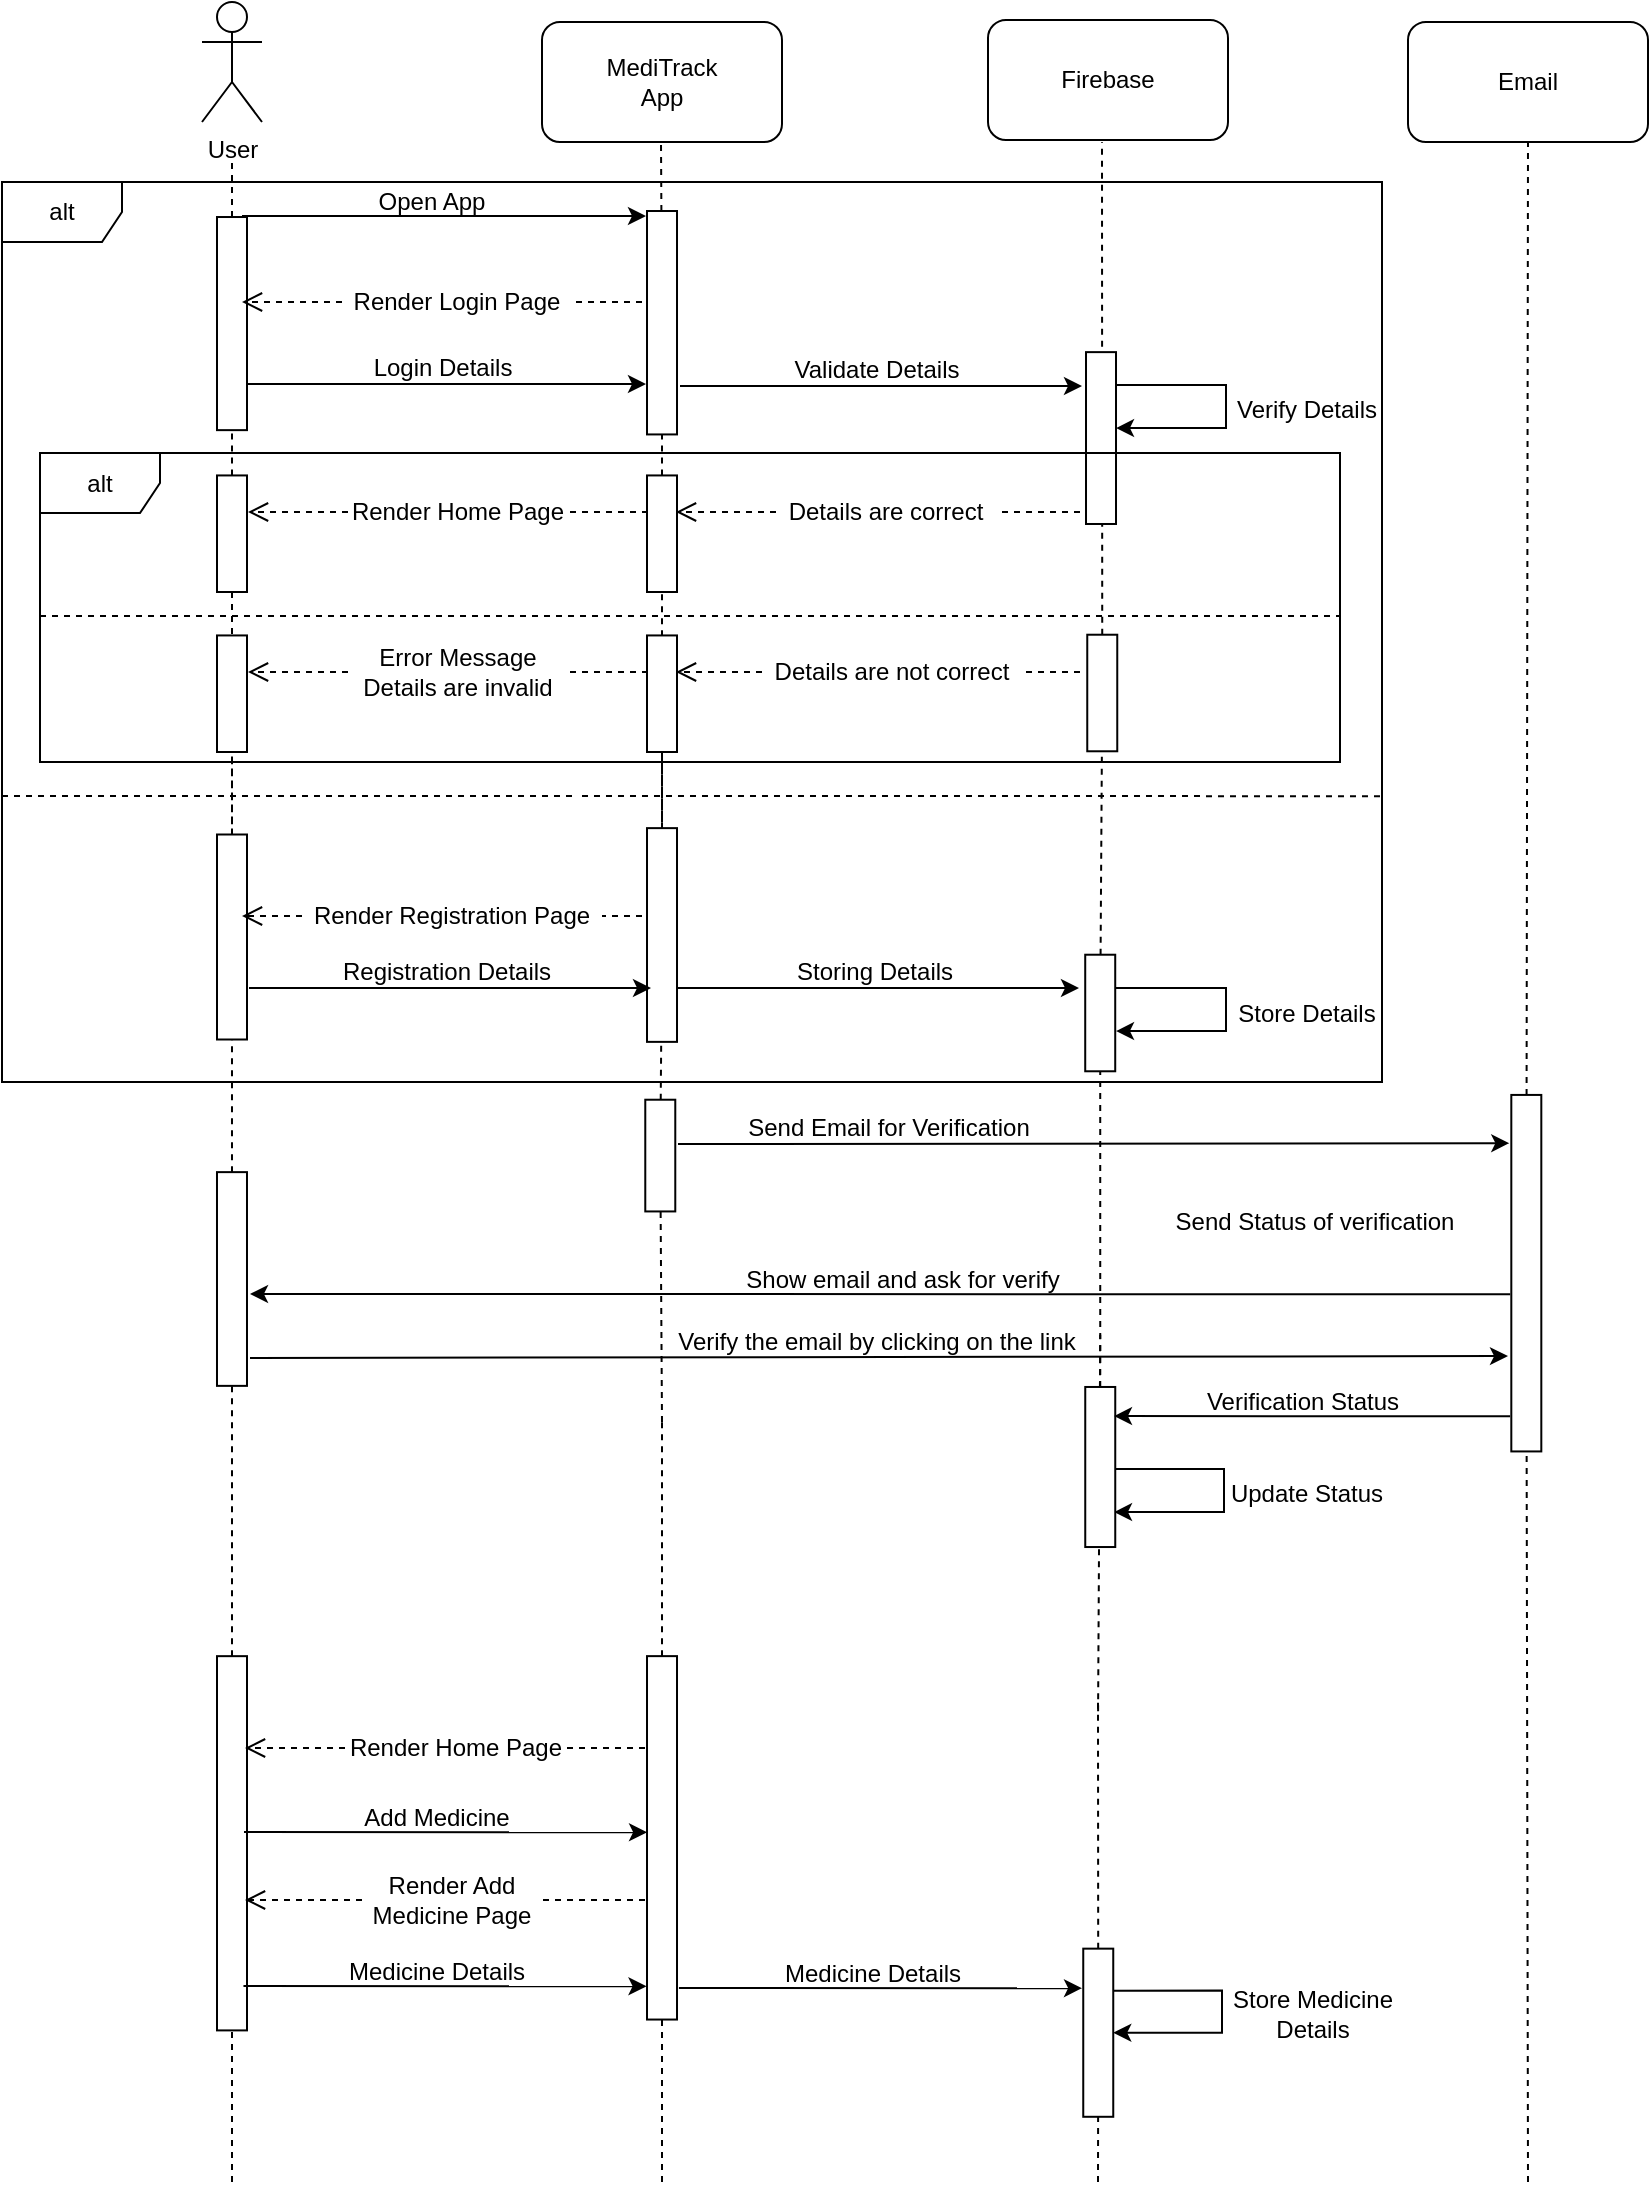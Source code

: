 <mxfile version="22.0.6" type="github">
  <diagram name="Page-1" id="OYkDFaIK2MURlEOpUX2V">
    <mxGraphModel dx="1730" dy="446" grid="1" gridSize="10" guides="1" tooltips="1" connect="1" arrows="1" fold="1" page="1" pageScale="1" pageWidth="850" pageHeight="1100" math="0" shadow="0">
      <root>
        <mxCell id="0" />
        <mxCell id="1" parent="0" />
        <mxCell id="mmEia4qdqGNQ3zO4Y7I0-3" value="User" style="shape=umlActor;verticalLabelPosition=bottom;verticalAlign=top;html=1;outlineConnect=0;" parent="1" vertex="1">
          <mxGeometry x="90" y="10" width="30" height="60" as="geometry" />
        </mxCell>
        <mxCell id="mmEia4qdqGNQ3zO4Y7I0-11" value="" style="endArrow=none;dashed=1;html=1;rounded=0;startArrow=none;" parent="1" source="mmEia4qdqGNQ3zO4Y7I0-15" edge="1">
          <mxGeometry width="50" height="50" relative="1" as="geometry">
            <mxPoint x="105" y="602" as="sourcePoint" />
            <mxPoint x="105" y="90" as="targetPoint" />
          </mxGeometry>
        </mxCell>
        <mxCell id="mmEia4qdqGNQ3zO4Y7I0-16" value="" style="endArrow=none;dashed=1;html=1;rounded=0;startArrow=none;" parent="1" source="0Yaqg59yCP8CiuaYKTtR-36" target="mmEia4qdqGNQ3zO4Y7I0-15" edge="1">
          <mxGeometry width="50" height="50" relative="1" as="geometry">
            <mxPoint x="105" y="380" as="sourcePoint" />
            <mxPoint x="105" y="90" as="targetPoint" />
          </mxGeometry>
        </mxCell>
        <mxCell id="mmEia4qdqGNQ3zO4Y7I0-15" value="" style="rounded=0;whiteSpace=wrap;html=1;rotation=90;" parent="1" vertex="1">
          <mxGeometry x="51.72" y="163.29" width="106.56" height="15" as="geometry" />
        </mxCell>
        <mxCell id="mmEia4qdqGNQ3zO4Y7I0-17" value="" style="endArrow=classic;html=1;rounded=0;" parent="1" edge="1">
          <mxGeometry width="50" height="50" relative="1" as="geometry">
            <mxPoint x="110" y="117" as="sourcePoint" />
            <mxPoint x="312" y="117" as="targetPoint" />
          </mxGeometry>
        </mxCell>
        <mxCell id="mmEia4qdqGNQ3zO4Y7I0-18" value="Open App" style="text;html=1;strokeColor=none;fillColor=none;align=center;verticalAlign=middle;whiteSpace=wrap;rounded=0;" parent="1" vertex="1">
          <mxGeometry x="160" y="95" width="90" height="30" as="geometry" />
        </mxCell>
        <mxCell id="mmEia4qdqGNQ3zO4Y7I0-19" value="" style="rounded=1;whiteSpace=wrap;html=1;" parent="1" vertex="1">
          <mxGeometry x="260" y="20" width="120" height="60" as="geometry" />
        </mxCell>
        <mxCell id="mmEia4qdqGNQ3zO4Y7I0-20" value="MediTrack App" style="text;html=1;strokeColor=none;fillColor=none;align=center;verticalAlign=middle;whiteSpace=wrap;rounded=0;" parent="1" vertex="1">
          <mxGeometry x="290" y="35" width="60" height="30" as="geometry" />
        </mxCell>
        <mxCell id="mmEia4qdqGNQ3zO4Y7I0-21" value="" style="endArrow=none;dashed=1;html=1;rounded=0;startArrow=none;" parent="1" source="mmEia4qdqGNQ3zO4Y7I0-22" edge="1">
          <mxGeometry width="50" height="50" relative="1" as="geometry">
            <mxPoint x="319.5" y="469" as="sourcePoint" />
            <mxPoint x="319.5" y="80" as="targetPoint" />
          </mxGeometry>
        </mxCell>
        <mxCell id="mmEia4qdqGNQ3zO4Y7I0-23" value="" style="endArrow=none;dashed=1;html=1;rounded=0;startArrow=none;" parent="1" source="0Yaqg59yCP8CiuaYKTtR-41" target="mmEia4qdqGNQ3zO4Y7I0-22" edge="1">
          <mxGeometry width="50" height="50" relative="1" as="geometry">
            <mxPoint x="320" y="380" as="sourcePoint" />
            <mxPoint x="319.5" y="80" as="targetPoint" />
          </mxGeometry>
        </mxCell>
        <mxCell id="mmEia4qdqGNQ3zO4Y7I0-22" value="" style="rounded=0;whiteSpace=wrap;html=1;rotation=90;" parent="1" vertex="1">
          <mxGeometry x="264.15" y="162.86" width="111.71" height="15" as="geometry" />
        </mxCell>
        <mxCell id="mmEia4qdqGNQ3zO4Y7I0-25" value="" style="html=1;verticalAlign=bottom;endArrow=open;dashed=1;endSize=8;edgeStyle=elbowEdgeStyle;elbow=vertical;curved=0;rounded=0;startArrow=none;" parent="1" source="mmEia4qdqGNQ3zO4Y7I0-27" edge="1">
          <mxGeometry x="-1" y="-355" relative="1" as="geometry">
            <mxPoint x="310" y="160" as="sourcePoint" />
            <mxPoint x="110" y="160" as="targetPoint" />
            <mxPoint x="350" y="295" as="offset" />
          </mxGeometry>
        </mxCell>
        <mxCell id="mmEia4qdqGNQ3zO4Y7I0-28" value="" style="html=1;verticalAlign=bottom;endArrow=none;dashed=1;endSize=8;edgeStyle=elbowEdgeStyle;elbow=vertical;curved=0;rounded=0;" parent="1" target="mmEia4qdqGNQ3zO4Y7I0-27" edge="1">
          <mxGeometry x="-1" y="-355" relative="1" as="geometry">
            <mxPoint x="310" y="160" as="sourcePoint" />
            <mxPoint x="110" y="160" as="targetPoint" />
            <mxPoint x="350" y="295" as="offset" />
          </mxGeometry>
        </mxCell>
        <mxCell id="mmEia4qdqGNQ3zO4Y7I0-27" value="Render Login Page" style="text;html=1;strokeColor=none;fillColor=none;align=center;verticalAlign=middle;whiteSpace=wrap;rounded=0;" parent="1" vertex="1">
          <mxGeometry x="160" y="145" width="115" height="30" as="geometry" />
        </mxCell>
        <mxCell id="mmEia4qdqGNQ3zO4Y7I0-31" value="" style="rounded=1;whiteSpace=wrap;html=1;" parent="1" vertex="1">
          <mxGeometry x="483" y="19" width="120" height="60" as="geometry" />
        </mxCell>
        <mxCell id="mmEia4qdqGNQ3zO4Y7I0-32" value="Firebase" style="text;html=1;strokeColor=none;fillColor=none;align=center;verticalAlign=middle;whiteSpace=wrap;rounded=0;" parent="1" vertex="1">
          <mxGeometry x="513" y="34" width="60" height="30" as="geometry" />
        </mxCell>
        <mxCell id="mmEia4qdqGNQ3zO4Y7I0-33" value="" style="endArrow=none;dashed=1;html=1;rounded=0;startArrow=none;" parent="1" source="0Yaqg59yCP8CiuaYKTtR-69" edge="1">
          <mxGeometry width="50" height="50" relative="1" as="geometry">
            <mxPoint x="540" y="380" as="sourcePoint" />
            <mxPoint x="540" y="80" as="targetPoint" />
          </mxGeometry>
        </mxCell>
        <mxCell id="mmEia4qdqGNQ3zO4Y7I0-35" value="" style="endArrow=none;dashed=1;html=1;rounded=0;" parent="1" source="0Yaqg59yCP8CiuaYKTtR-71" edge="1">
          <mxGeometry width="50" height="50" relative="1" as="geometry">
            <mxPoint x="540" y="736" as="sourcePoint" />
            <mxPoint x="540" y="376" as="targetPoint" />
          </mxGeometry>
        </mxCell>
        <mxCell id="mmEia4qdqGNQ3zO4Y7I0-46" value="alt" style="shape=umlFrame;whiteSpace=wrap;html=1;pointerEvents=0;" parent="1" vertex="1">
          <mxGeometry x="-10" y="100" width="690" height="450" as="geometry" />
        </mxCell>
        <mxCell id="mmEia4qdqGNQ3zO4Y7I0-52" value="" style="endArrow=none;dashed=1;html=1;rounded=0;startArrow=none;" parent="1" edge="1">
          <mxGeometry width="50" height="50" relative="1" as="geometry">
            <mxPoint x="320" y="480" as="sourcePoint" />
            <mxPoint x="320.005" y="373.505" as="targetPoint" />
          </mxGeometry>
        </mxCell>
        <mxCell id="mmEia4qdqGNQ3zO4Y7I0-59" value="" style="endArrow=none;dashed=1;html=1;rounded=0;startArrow=none;" parent="1" source="0Yaqg59yCP8CiuaYKTtR-81" edge="1">
          <mxGeometry width="50" height="50" relative="1" as="geometry">
            <mxPoint x="105" y="700" as="sourcePoint" />
            <mxPoint x="105" y="378.5" as="targetPoint" />
          </mxGeometry>
        </mxCell>
        <mxCell id="mmEia4qdqGNQ3zO4Y7I0-62" value="" style="endArrow=none;dashed=1;html=1;rounded=0;startArrow=none;" parent="1" source="0Yaqg59yCP8CiuaYKTtR-95" edge="1">
          <mxGeometry width="50" height="50" relative="1" as="geometry">
            <mxPoint x="320" y="720" as="sourcePoint" />
            <mxPoint x="320.004" y="480.375" as="targetPoint" />
          </mxGeometry>
        </mxCell>
        <mxCell id="mmEia4qdqGNQ3zO4Y7I0-69" value="" style="endArrow=none;dashed=1;html=1;rounded=0;startArrow=none;" parent="1" source="hC-5yDcVV3wV5Di_Mccm-1" edge="1">
          <mxGeometry width="50" height="50" relative="1" as="geometry">
            <mxPoint x="104.996" y="1030.785" as="sourcePoint" />
            <mxPoint x="104.999" y="695" as="targetPoint" />
          </mxGeometry>
        </mxCell>
        <mxCell id="mmEia4qdqGNQ3zO4Y7I0-71" value="" style="endArrow=none;dashed=1;html=1;rounded=0;startArrow=none;" parent="1" source="hC-5yDcVV3wV5Di_Mccm-3" edge="1">
          <mxGeometry width="50" height="50" relative="1" as="geometry">
            <mxPoint x="320" y="970" as="sourcePoint" />
            <mxPoint x="320.002" y="717.5" as="targetPoint" />
          </mxGeometry>
        </mxCell>
        <mxCell id="mmEia4qdqGNQ3zO4Y7I0-100" value="" style="endArrow=none;dashed=1;html=1;rounded=0;startArrow=none;entryX=1;entryY=0.5;entryDx=0;entryDy=0;" parent="1" source="0Yaqg59yCP8CiuaYKTtR-97" target="0Yaqg59yCP8CiuaYKTtR-71" edge="1">
          <mxGeometry width="50" height="50" relative="1" as="geometry">
            <mxPoint x="539" y="680" as="sourcePoint" />
            <mxPoint x="539.5" y="806" as="targetPoint" />
          </mxGeometry>
        </mxCell>
        <mxCell id="mmEia4qdqGNQ3zO4Y7I0-119" value="" style="endArrow=none;dashed=1;html=1;rounded=0;startArrow=none;" parent="1" edge="1">
          <mxGeometry width="50" height="50" relative="1" as="geometry">
            <mxPoint x="320" y="1100" as="sourcePoint" />
            <mxPoint x="320.005" y="972.055" as="targetPoint" />
          </mxGeometry>
        </mxCell>
        <mxCell id="mmEia4qdqGNQ3zO4Y7I0-121" value="" style="endArrow=none;dashed=1;html=1;rounded=0;startArrow=none;" parent="1" source="hC-5yDcVV3wV5Di_Mccm-16" edge="1">
          <mxGeometry width="50" height="50" relative="1" as="geometry">
            <mxPoint x="538" y="1100" as="sourcePoint" />
            <mxPoint x="538" y="860" as="targetPoint" />
          </mxGeometry>
        </mxCell>
        <mxCell id="0Yaqg59yCP8CiuaYKTtR-4" value="" style="endArrow=none;dashed=1;html=1;rounded=0;startArrow=none;" parent="1" target="0Yaqg59yCP8CiuaYKTtR-3" edge="1">
          <mxGeometry width="50" height="50" relative="1" as="geometry">
            <mxPoint x="105" y="524" as="sourcePoint" />
            <mxPoint x="105" y="369" as="targetPoint" />
          </mxGeometry>
        </mxCell>
        <mxCell id="0Yaqg59yCP8CiuaYKTtR-3" value="" style="rounded=0;whiteSpace=wrap;html=1;rotation=90;" parent="1" vertex="1">
          <mxGeometry x="53.75" y="470" width="102.5" height="15" as="geometry" />
        </mxCell>
        <mxCell id="0Yaqg59yCP8CiuaYKTtR-8" value="" style="endArrow=none;dashed=1;html=1;rounded=0;startArrow=none;" parent="1" target="0Yaqg59yCP8CiuaYKTtR-6" edge="1">
          <mxGeometry width="50" height="50" relative="1" as="geometry">
            <mxPoint x="320" y="524" as="sourcePoint" />
            <mxPoint x="320" y="370" as="targetPoint" />
          </mxGeometry>
        </mxCell>
        <mxCell id="0Yaqg59yCP8CiuaYKTtR-6" value="" style="rounded=0;whiteSpace=wrap;html=1;rotation=90;" parent="1" vertex="1">
          <mxGeometry x="266.57" y="469" width="106.87" height="15" as="geometry" />
        </mxCell>
        <mxCell id="0Yaqg59yCP8CiuaYKTtR-9" value="" style="html=1;verticalAlign=bottom;endArrow=open;dashed=1;endSize=8;edgeStyle=elbowEdgeStyle;elbow=vertical;curved=0;rounded=0;startArrow=none;" parent="1" source="0Yaqg59yCP8CiuaYKTtR-11" edge="1">
          <mxGeometry x="-1" y="-355" relative="1" as="geometry">
            <mxPoint x="310" y="467" as="sourcePoint" />
            <mxPoint x="110" y="467" as="targetPoint" />
            <mxPoint x="350" y="295" as="offset" />
          </mxGeometry>
        </mxCell>
        <mxCell id="0Yaqg59yCP8CiuaYKTtR-10" value="" style="html=1;verticalAlign=bottom;endArrow=none;dashed=1;endSize=8;edgeStyle=elbowEdgeStyle;elbow=vertical;curved=0;rounded=0;" parent="1" target="0Yaqg59yCP8CiuaYKTtR-11" edge="1">
          <mxGeometry x="-1" y="-355" relative="1" as="geometry">
            <mxPoint x="310" y="467" as="sourcePoint" />
            <mxPoint x="110" y="467" as="targetPoint" />
            <mxPoint x="350" y="295" as="offset" />
          </mxGeometry>
        </mxCell>
        <mxCell id="0Yaqg59yCP8CiuaYKTtR-11" value="Render Registration Page" style="text;html=1;strokeColor=none;fillColor=none;align=center;verticalAlign=middle;whiteSpace=wrap;rounded=0;" parent="1" vertex="1">
          <mxGeometry x="140" y="452" width="150" height="30" as="geometry" />
        </mxCell>
        <mxCell id="0Yaqg59yCP8CiuaYKTtR-17" value="" style="endArrow=none;dashed=1;html=1;rounded=0;exitX=0.003;exitY=0.5;exitDx=0;exitDy=0;exitPerimeter=0;" parent="1" edge="1">
          <mxGeometry width="50" height="50" relative="1" as="geometry">
            <mxPoint x="-10" y="407" as="sourcePoint" />
            <mxPoint x="278" y="407" as="targetPoint" />
          </mxGeometry>
        </mxCell>
        <mxCell id="0Yaqg59yCP8CiuaYKTtR-18" value="" style="endArrow=none;dashed=1;html=1;rounded=0;entryX=0.999;entryY=0.682;entryDx=0;entryDy=0;entryPerimeter=0;" parent="1" edge="1">
          <mxGeometry width="50" height="50" relative="1" as="geometry">
            <mxPoint x="280" y="407" as="sourcePoint" />
            <mxPoint x="679.31" y="407.08" as="targetPoint" />
          </mxGeometry>
        </mxCell>
        <mxCell id="0Yaqg59yCP8CiuaYKTtR-19" value="" style="endArrow=classic;html=1;rounded=0;" parent="1" edge="1">
          <mxGeometry width="50" height="50" relative="1" as="geometry">
            <mxPoint x="112" y="201" as="sourcePoint" />
            <mxPoint x="312" y="201" as="targetPoint" />
          </mxGeometry>
        </mxCell>
        <mxCell id="0Yaqg59yCP8CiuaYKTtR-21" value="Login Details" style="text;html=1;align=center;verticalAlign=middle;resizable=0;points=[];autosize=1;strokeColor=none;fillColor=none;" parent="1" vertex="1">
          <mxGeometry x="165" y="178" width="90" height="30" as="geometry" />
        </mxCell>
        <mxCell id="0Yaqg59yCP8CiuaYKTtR-22" value="" style="endArrow=classic;html=1;rounded=0;exitX=0.815;exitY=0.033;exitDx=0;exitDy=0;exitPerimeter=0;" parent="1" edge="1">
          <mxGeometry width="50" height="50" relative="1" as="geometry">
            <mxPoint x="329" y="202" as="sourcePoint" />
            <mxPoint x="530" y="202" as="targetPoint" />
          </mxGeometry>
        </mxCell>
        <mxCell id="0Yaqg59yCP8CiuaYKTtR-23" value="Validate Details" style="text;html=1;align=center;verticalAlign=middle;resizable=0;points=[];autosize=1;strokeColor=none;fillColor=none;" parent="1" vertex="1">
          <mxGeometry x="372" y="179" width="110" height="30" as="geometry" />
        </mxCell>
        <mxCell id="0Yaqg59yCP8CiuaYKTtR-24" value="" style="rounded=0;whiteSpace=wrap;html=1;rotation=90;" parent="1" vertex="1">
          <mxGeometry x="496.54" y="220.53" width="85.93" height="15" as="geometry" />
        </mxCell>
        <mxCell id="0Yaqg59yCP8CiuaYKTtR-27" value="Verify Details" style="text;html=1;align=center;verticalAlign=middle;resizable=0;points=[];autosize=1;strokeColor=none;fillColor=none;" parent="1" vertex="1">
          <mxGeometry x="597" y="199" width="90" height="30" as="geometry" />
        </mxCell>
        <mxCell id="0Yaqg59yCP8CiuaYKTtR-28" style="edgeStyle=orthogonalEdgeStyle;rounded=0;orthogonalLoop=1;jettySize=auto;html=1;exitX=0.25;exitY=0;exitDx=0;exitDy=0;entryX=0.5;entryY=0;entryDx=0;entryDy=0;" parent="1" edge="1">
          <mxGeometry relative="1" as="geometry">
            <mxPoint x="547.005" y="201.547" as="sourcePoint" />
            <mxPoint x="547.005" y="223.03" as="targetPoint" />
            <Array as="points">
              <mxPoint x="602" y="202" />
              <mxPoint x="602" y="223" />
            </Array>
          </mxGeometry>
        </mxCell>
        <mxCell id="0Yaqg59yCP8CiuaYKTtR-30" value="" style="html=1;verticalAlign=bottom;endArrow=open;dashed=1;endSize=8;edgeStyle=elbowEdgeStyle;elbow=vertical;curved=0;rounded=0;startArrow=none;" parent="1" source="0Yaqg59yCP8CiuaYKTtR-32" edge="1">
          <mxGeometry x="-1" y="-355" relative="1" as="geometry">
            <mxPoint x="527" y="265" as="sourcePoint" />
            <mxPoint x="327" y="265" as="targetPoint" />
            <mxPoint x="350" y="295" as="offset" />
          </mxGeometry>
        </mxCell>
        <mxCell id="0Yaqg59yCP8CiuaYKTtR-31" value="" style="html=1;verticalAlign=bottom;endArrow=none;dashed=1;endSize=8;edgeStyle=elbowEdgeStyle;elbow=vertical;curved=0;rounded=0;" parent="1" edge="1">
          <mxGeometry x="-1" y="-355" relative="1" as="geometry">
            <mxPoint x="529" y="265" as="sourcePoint" />
            <mxPoint x="489" y="265" as="targetPoint" />
            <mxPoint x="350" y="295" as="offset" />
          </mxGeometry>
        </mxCell>
        <mxCell id="0Yaqg59yCP8CiuaYKTtR-32" value="Details are correct" style="text;html=1;strokeColor=none;fillColor=none;align=center;verticalAlign=middle;whiteSpace=wrap;rounded=0;" parent="1" vertex="1">
          <mxGeometry x="377" y="250" width="110" height="30" as="geometry" />
        </mxCell>
        <mxCell id="0Yaqg59yCP8CiuaYKTtR-33" value="" style="html=1;verticalAlign=bottom;endArrow=open;dashed=1;endSize=8;edgeStyle=elbowEdgeStyle;elbow=vertical;curved=0;rounded=0;startArrow=none;" parent="1" source="0Yaqg59yCP8CiuaYKTtR-35" edge="1">
          <mxGeometry x="-1" y="-355" relative="1" as="geometry">
            <mxPoint x="313" y="265" as="sourcePoint" />
            <mxPoint x="113" y="265" as="targetPoint" />
            <mxPoint x="350" y="295" as="offset" />
          </mxGeometry>
        </mxCell>
        <mxCell id="0Yaqg59yCP8CiuaYKTtR-34" value="" style="html=1;verticalAlign=bottom;endArrow=none;dashed=1;endSize=8;edgeStyle=elbowEdgeStyle;elbow=vertical;curved=0;rounded=0;" parent="1" target="0Yaqg59yCP8CiuaYKTtR-35" edge="1">
          <mxGeometry x="-1" y="-355" relative="1" as="geometry">
            <mxPoint x="313" y="265" as="sourcePoint" />
            <mxPoint x="113" y="265" as="targetPoint" />
            <mxPoint x="350" y="295" as="offset" />
          </mxGeometry>
        </mxCell>
        <mxCell id="0Yaqg59yCP8CiuaYKTtR-35" value="Render Home Page" style="text;html=1;strokeColor=none;fillColor=none;align=center;verticalAlign=middle;whiteSpace=wrap;rounded=0;" parent="1" vertex="1">
          <mxGeometry x="163" y="250" width="110" height="30" as="geometry" />
        </mxCell>
        <mxCell id="0Yaqg59yCP8CiuaYKTtR-37" value="" style="endArrow=none;dashed=1;html=1;rounded=0;startArrow=none;" parent="1" target="0Yaqg59yCP8CiuaYKTtR-36" edge="1">
          <mxGeometry width="50" height="50" relative="1" as="geometry">
            <mxPoint x="105" y="380" as="sourcePoint" />
            <mxPoint x="105" y="229" as="targetPoint" />
          </mxGeometry>
        </mxCell>
        <mxCell id="0Yaqg59yCP8CiuaYKTtR-36" value="" style="rounded=0;whiteSpace=wrap;html=1;rotation=90;" parent="1" vertex="1">
          <mxGeometry x="75.86" y="268.36" width="58.28" height="15" as="geometry" />
        </mxCell>
        <mxCell id="0Yaqg59yCP8CiuaYKTtR-38" value="alt" style="shape=umlFrame;whiteSpace=wrap;html=1;pointerEvents=0;" parent="1" vertex="1">
          <mxGeometry x="9" y="235.53" width="650" height="154.47" as="geometry" />
        </mxCell>
        <mxCell id="0Yaqg59yCP8CiuaYKTtR-39" value="" style="endArrow=none;dashed=1;html=1;rounded=0;exitX=0.003;exitY=0.5;exitDx=0;exitDy=0;exitPerimeter=0;" parent="1" edge="1">
          <mxGeometry width="50" height="50" relative="1" as="geometry">
            <mxPoint x="9" y="317" as="sourcePoint" />
            <mxPoint x="297" y="317" as="targetPoint" />
          </mxGeometry>
        </mxCell>
        <mxCell id="0Yaqg59yCP8CiuaYKTtR-40" value="" style="endArrow=none;dashed=1;html=1;rounded=0;entryX=1.003;entryY=0.603;entryDx=0;entryDy=0;entryPerimeter=0;" parent="1" edge="1">
          <mxGeometry width="50" height="50" relative="1" as="geometry">
            <mxPoint x="297" y="317" as="sourcePoint" />
            <mxPoint x="658.95" y="316.95" as="targetPoint" />
          </mxGeometry>
        </mxCell>
        <mxCell id="0Yaqg59yCP8CiuaYKTtR-42" value="" style="endArrow=none;dashed=1;html=1;rounded=0;startArrow=none;" parent="1" source="0Yaqg59yCP8CiuaYKTtR-6" target="0Yaqg59yCP8CiuaYKTtR-41" edge="1">
          <mxGeometry width="50" height="50" relative="1" as="geometry">
            <mxPoint x="320" y="385" as="sourcePoint" />
            <mxPoint x="320" y="231" as="targetPoint" />
          </mxGeometry>
        </mxCell>
        <mxCell id="0Yaqg59yCP8CiuaYKTtR-41" value="" style="rounded=0;whiteSpace=wrap;html=1;rotation=90;" parent="1" vertex="1">
          <mxGeometry x="290.86" y="268.36" width="58.28" height="15" as="geometry" />
        </mxCell>
        <mxCell id="0Yaqg59yCP8CiuaYKTtR-44" value="" style="endArrow=none;dashed=1;html=1;rounded=0;startArrow=none;" parent="1" source="0Yaqg59yCP8CiuaYKTtR-3" edge="1">
          <mxGeometry width="50" height="50" relative="1" as="geometry">
            <mxPoint x="105" y="387" as="sourcePoint" />
            <mxPoint x="105.0" y="376.64" as="targetPoint" />
          </mxGeometry>
        </mxCell>
        <mxCell id="0Yaqg59yCP8CiuaYKTtR-61" value="" style="html=1;verticalAlign=bottom;endArrow=open;dashed=1;endSize=8;edgeStyle=elbowEdgeStyle;elbow=vertical;curved=0;rounded=0;startArrow=none;" parent="1" source="0Yaqg59yCP8CiuaYKTtR-63" edge="1">
          <mxGeometry x="-1" y="-355" relative="1" as="geometry">
            <mxPoint x="527" y="345" as="sourcePoint" />
            <mxPoint x="327" y="345" as="targetPoint" />
            <mxPoint x="350" y="295" as="offset" />
          </mxGeometry>
        </mxCell>
        <mxCell id="0Yaqg59yCP8CiuaYKTtR-62" value="" style="html=1;verticalAlign=bottom;endArrow=none;dashed=1;endSize=8;edgeStyle=elbowEdgeStyle;elbow=vertical;curved=0;rounded=0;" parent="1" edge="1">
          <mxGeometry x="-1" y="-355" relative="1" as="geometry">
            <mxPoint x="529" y="345" as="sourcePoint" />
            <mxPoint x="502" y="345" as="targetPoint" />
            <mxPoint x="350" y="295" as="offset" />
          </mxGeometry>
        </mxCell>
        <mxCell id="0Yaqg59yCP8CiuaYKTtR-63" value="Details are not correct" style="text;html=1;strokeColor=none;fillColor=none;align=center;verticalAlign=middle;whiteSpace=wrap;rounded=0;" parent="1" vertex="1">
          <mxGeometry x="370" y="330" width="130" height="30" as="geometry" />
        </mxCell>
        <mxCell id="0Yaqg59yCP8CiuaYKTtR-64" value="" style="html=1;verticalAlign=bottom;endArrow=open;dashed=1;endSize=8;edgeStyle=elbowEdgeStyle;elbow=vertical;curved=0;rounded=0;startArrow=none;" parent="1" source="0Yaqg59yCP8CiuaYKTtR-66" edge="1">
          <mxGeometry x="-1" y="-355" relative="1" as="geometry">
            <mxPoint x="313" y="345" as="sourcePoint" />
            <mxPoint x="113" y="345" as="targetPoint" />
            <mxPoint x="350" y="295" as="offset" />
          </mxGeometry>
        </mxCell>
        <mxCell id="0Yaqg59yCP8CiuaYKTtR-65" value="" style="html=1;verticalAlign=bottom;endArrow=none;dashed=1;endSize=8;edgeStyle=elbowEdgeStyle;elbow=vertical;curved=0;rounded=0;" parent="1" target="0Yaqg59yCP8CiuaYKTtR-66" edge="1">
          <mxGeometry x="-1" y="-355" relative="1" as="geometry">
            <mxPoint x="313" y="345" as="sourcePoint" />
            <mxPoint x="113" y="345" as="targetPoint" />
            <mxPoint x="350" y="295" as="offset" />
          </mxGeometry>
        </mxCell>
        <mxCell id="0Yaqg59yCP8CiuaYKTtR-66" value="Error Message Details are invalid" style="text;html=1;strokeColor=none;fillColor=none;align=center;verticalAlign=middle;whiteSpace=wrap;rounded=0;" parent="1" vertex="1">
          <mxGeometry x="163" y="330" width="110" height="30" as="geometry" />
        </mxCell>
        <mxCell id="0Yaqg59yCP8CiuaYKTtR-67" value="" style="rounded=0;whiteSpace=wrap;html=1;rotation=90;" parent="1" vertex="1">
          <mxGeometry x="75.86" y="348.36" width="58.28" height="15" as="geometry" />
        </mxCell>
        <mxCell id="0Yaqg59yCP8CiuaYKTtR-68" value="" style="rounded=0;whiteSpace=wrap;html=1;rotation=90;" parent="1" vertex="1">
          <mxGeometry x="290.86" y="348.36" width="58.28" height="15" as="geometry" />
        </mxCell>
        <mxCell id="0Yaqg59yCP8CiuaYKTtR-70" value="" style="endArrow=none;dashed=1;html=1;rounded=0;startArrow=none;" parent="1" target="0Yaqg59yCP8CiuaYKTtR-69" edge="1">
          <mxGeometry width="50" height="50" relative="1" as="geometry">
            <mxPoint x="540" y="380" as="sourcePoint" />
            <mxPoint x="540" y="80" as="targetPoint" />
          </mxGeometry>
        </mxCell>
        <mxCell id="0Yaqg59yCP8CiuaYKTtR-69" value="" style="rounded=0;whiteSpace=wrap;html=1;rotation=90;" parent="1" vertex="1">
          <mxGeometry x="510.99" y="348" width="58.28" height="15" as="geometry" />
        </mxCell>
        <mxCell id="0Yaqg59yCP8CiuaYKTtR-71" value="" style="rounded=0;whiteSpace=wrap;html=1;rotation=90;" parent="1" vertex="1">
          <mxGeometry x="509.97" y="508" width="58.28" height="15" as="geometry" />
        </mxCell>
        <mxCell id="0Yaqg59yCP8CiuaYKTtR-74" value="" style="endArrow=classic;html=1;rounded=0;exitX=0.815;exitY=0.033;exitDx=0;exitDy=0;exitPerimeter=0;" parent="1" edge="1">
          <mxGeometry width="50" height="50" relative="1" as="geometry">
            <mxPoint x="327.5" y="503" as="sourcePoint" />
            <mxPoint x="528.5" y="503" as="targetPoint" />
          </mxGeometry>
        </mxCell>
        <mxCell id="0Yaqg59yCP8CiuaYKTtR-75" value="Storing Details" style="text;html=1;align=center;verticalAlign=middle;resizable=0;points=[];autosize=1;strokeColor=none;fillColor=none;" parent="1" vertex="1">
          <mxGeometry x="375.5" y="480" width="100" height="30" as="geometry" />
        </mxCell>
        <mxCell id="0Yaqg59yCP8CiuaYKTtR-76" value="" style="endArrow=classic;html=1;rounded=0;exitX=0.815;exitY=0.033;exitDx=0;exitDy=0;exitPerimeter=0;" parent="1" edge="1">
          <mxGeometry width="50" height="50" relative="1" as="geometry">
            <mxPoint x="113.5" y="503" as="sourcePoint" />
            <mxPoint x="314.5" y="503" as="targetPoint" />
          </mxGeometry>
        </mxCell>
        <mxCell id="0Yaqg59yCP8CiuaYKTtR-77" value="Registration Details" style="text;html=1;align=center;verticalAlign=middle;resizable=0;points=[];autosize=1;strokeColor=none;fillColor=none;" parent="1" vertex="1">
          <mxGeometry x="146.5" y="480" width="130" height="30" as="geometry" />
        </mxCell>
        <mxCell id="0Yaqg59yCP8CiuaYKTtR-78" value="Store Details" style="text;html=1;align=center;verticalAlign=middle;resizable=0;points=[];autosize=1;strokeColor=none;fillColor=none;" parent="1" vertex="1">
          <mxGeometry x="597" y="500.5" width="90" height="30" as="geometry" />
        </mxCell>
        <mxCell id="0Yaqg59yCP8CiuaYKTtR-79" style="edgeStyle=orthogonalEdgeStyle;rounded=0;orthogonalLoop=1;jettySize=auto;html=1;exitX=0.25;exitY=0;exitDx=0;exitDy=0;entryX=0.5;entryY=0;entryDx=0;entryDy=0;" parent="1" edge="1">
          <mxGeometry relative="1" as="geometry">
            <mxPoint x="547.005" y="503.047" as="sourcePoint" />
            <mxPoint x="547.005" y="524.53" as="targetPoint" />
            <Array as="points">
              <mxPoint x="602" y="503.5" />
              <mxPoint x="602" y="524.5" />
            </Array>
          </mxGeometry>
        </mxCell>
        <mxCell id="0Yaqg59yCP8CiuaYKTtR-82" value="" style="endArrow=none;dashed=1;html=1;rounded=0;startArrow=none;" parent="1" target="0Yaqg59yCP8CiuaYKTtR-81" edge="1">
          <mxGeometry width="50" height="50" relative="1" as="geometry">
            <mxPoint x="105" y="700" as="sourcePoint" />
            <mxPoint x="105" y="378.5" as="targetPoint" />
          </mxGeometry>
        </mxCell>
        <mxCell id="0Yaqg59yCP8CiuaYKTtR-81" value="" style="rounded=0;whiteSpace=wrap;html=1;rotation=90;" parent="1" vertex="1">
          <mxGeometry x="51.56" y="641" width="106.87" height="15" as="geometry" />
        </mxCell>
        <mxCell id="0Yaqg59yCP8CiuaYKTtR-83" value="" style="endArrow=none;dashed=1;html=1;rounded=0;startArrow=none;entryX=1;entryY=0.5;entryDx=0;entryDy=0;" parent="1" edge="1">
          <mxGeometry width="50" height="50" relative="1" as="geometry">
            <mxPoint x="538.043" y="864.625" as="sourcePoint" />
            <mxPoint x="539.115" y="676.395" as="targetPoint" />
          </mxGeometry>
        </mxCell>
        <mxCell id="0Yaqg59yCP8CiuaYKTtR-84" value="" style="endArrow=classic;html=1;rounded=0;entryX=0.25;entryY=1;entryDx=0;entryDy=0;exitX=0.396;exitY=-0.157;exitDx=0;exitDy=0;exitPerimeter=0;" parent="1" edge="1">
          <mxGeometry width="50" height="50" relative="1" as="geometry">
            <mxPoint x="327.995" y="580.981" as="sourcePoint" />
            <mxPoint x="743.635" y="580.572" as="targetPoint" />
          </mxGeometry>
        </mxCell>
        <mxCell id="0Yaqg59yCP8CiuaYKTtR-85" value="Send Email for Verification" style="text;html=1;align=center;verticalAlign=middle;resizable=0;points=[];autosize=1;strokeColor=none;fillColor=none;" parent="1" vertex="1">
          <mxGeometry x="353" y="558" width="160" height="30" as="geometry" />
        </mxCell>
        <mxCell id="0Yaqg59yCP8CiuaYKTtR-86" value="" style="endArrow=classic;html=1;rounded=0;entryX=0.895;entryY=1.176;entryDx=0;entryDy=0;entryPerimeter=0;exitX=0.131;exitY=0.974;exitDx=0;exitDy=0;exitPerimeter=0;" parent="1" edge="1">
          <mxGeometry width="50" height="50" relative="1" as="geometry">
            <mxPoint x="114" y="688" as="sourcePoint" />
            <mxPoint x="743.005" y="687.047" as="targetPoint" />
          </mxGeometry>
        </mxCell>
        <mxCell id="0Yaqg59yCP8CiuaYKTtR-87" value="Verify the email by clicking on the link" style="text;html=1;align=center;verticalAlign=middle;resizable=0;points=[];autosize=1;strokeColor=none;fillColor=none;" parent="1" vertex="1">
          <mxGeometry x="317" y="664.5" width="220" height="30" as="geometry" />
        </mxCell>
        <mxCell id="0Yaqg59yCP8CiuaYKTtR-88" value="Update Status" style="text;html=1;align=center;verticalAlign=middle;resizable=0;points=[];autosize=1;strokeColor=none;fillColor=none;" parent="1" vertex="1">
          <mxGeometry x="592" y="741" width="100" height="30" as="geometry" />
        </mxCell>
        <mxCell id="0Yaqg59yCP8CiuaYKTtR-89" style="edgeStyle=orthogonalEdgeStyle;rounded=0;orthogonalLoop=1;jettySize=auto;html=1;exitX=0.25;exitY=0;exitDx=0;exitDy=0;entryX=0.5;entryY=0;entryDx=0;entryDy=0;" parent="1" edge="1">
          <mxGeometry relative="1" as="geometry">
            <mxPoint x="546.005" y="743.547" as="sourcePoint" />
            <mxPoint x="546.005" y="765.03" as="targetPoint" />
            <Array as="points">
              <mxPoint x="601" y="744" />
              <mxPoint x="601" y="765" />
            </Array>
          </mxGeometry>
        </mxCell>
        <mxCell id="0Yaqg59yCP8CiuaYKTtR-90" value="" style="rounded=1;whiteSpace=wrap;html=1;" parent="1" vertex="1">
          <mxGeometry x="693" y="20" width="120" height="60" as="geometry" />
        </mxCell>
        <mxCell id="0Yaqg59yCP8CiuaYKTtR-91" value="Email" style="text;html=1;strokeColor=none;fillColor=none;align=center;verticalAlign=middle;whiteSpace=wrap;rounded=0;" parent="1" vertex="1">
          <mxGeometry x="723" y="35" width="60" height="30" as="geometry" />
        </mxCell>
        <mxCell id="0Yaqg59yCP8CiuaYKTtR-92" value="" style="endArrow=none;dashed=1;html=1;rounded=0;startArrow=none;" parent="1" source="0Yaqg59yCP8CiuaYKTtR-93" edge="1">
          <mxGeometry width="50" height="50" relative="1" as="geometry">
            <mxPoint x="753" y="810" as="sourcePoint" />
            <mxPoint x="753" y="80" as="targetPoint" />
          </mxGeometry>
        </mxCell>
        <mxCell id="0Yaqg59yCP8CiuaYKTtR-94" value="" style="endArrow=none;dashed=1;html=1;rounded=0;startArrow=none;" parent="1" target="0Yaqg59yCP8CiuaYKTtR-93" edge="1">
          <mxGeometry width="50" height="50" relative="1" as="geometry">
            <mxPoint x="753" y="1100" as="sourcePoint" />
            <mxPoint x="753" y="80" as="targetPoint" />
          </mxGeometry>
        </mxCell>
        <mxCell id="0Yaqg59yCP8CiuaYKTtR-93" value="" style="rounded=0;whiteSpace=wrap;html=1;rotation=90;" parent="1" vertex="1">
          <mxGeometry x="663.03" y="638.09" width="178.25" height="15" as="geometry" />
        </mxCell>
        <mxCell id="0Yaqg59yCP8CiuaYKTtR-96" value="" style="endArrow=none;dashed=1;html=1;rounded=0;startArrow=none;" parent="1" target="0Yaqg59yCP8CiuaYKTtR-95" edge="1">
          <mxGeometry width="50" height="50" relative="1" as="geometry">
            <mxPoint x="320" y="720" as="sourcePoint" />
            <mxPoint x="320.004" y="480.375" as="targetPoint" />
          </mxGeometry>
        </mxCell>
        <mxCell id="0Yaqg59yCP8CiuaYKTtR-95" value="" style="rounded=0;whiteSpace=wrap;html=1;rotation=90;" parent="1" vertex="1">
          <mxGeometry x="291.21" y="579.29" width="55.86" height="15" as="geometry" />
        </mxCell>
        <mxCell id="0Yaqg59yCP8CiuaYKTtR-98" value="" style="endArrow=none;dashed=1;html=1;rounded=0;startArrow=none;entryX=1;entryY=0.5;entryDx=0;entryDy=0;" parent="1" target="0Yaqg59yCP8CiuaYKTtR-97" edge="1">
          <mxGeometry width="50" height="50" relative="1" as="geometry">
            <mxPoint x="538" y="724" as="sourcePoint" />
            <mxPoint x="538" y="589" as="targetPoint" />
          </mxGeometry>
        </mxCell>
        <mxCell id="0Yaqg59yCP8CiuaYKTtR-97" value="" style="rounded=0;whiteSpace=wrap;html=1;rotation=90;" parent="1" vertex="1">
          <mxGeometry x="499.11" y="735" width="80.03" height="15" as="geometry" />
        </mxCell>
        <mxCell id="0Yaqg59yCP8CiuaYKTtR-100" value="Send Status of verification" style="text;html=1;align=center;verticalAlign=middle;resizable=0;points=[];autosize=1;strokeColor=none;fillColor=none;" parent="1" vertex="1">
          <mxGeometry x="566" y="605" width="160" height="30" as="geometry" />
        </mxCell>
        <mxCell id="0Yaqg59yCP8CiuaYKTtR-168" value="" style="endArrow=classic;html=1;rounded=0;entryX=0.14;entryY=-0.1;entryDx=0;entryDy=0;entryPerimeter=0;exitX=0.57;exitY=-0.167;exitDx=0;exitDy=0;exitPerimeter=0;" parent="1" edge="1">
          <mxGeometry width="50" height="50" relative="1" as="geometry">
            <mxPoint x="744.11" y="656.13" as="sourcePoint" />
            <mxPoint x="114" y="655.981" as="targetPoint" />
          </mxGeometry>
        </mxCell>
        <mxCell id="0Yaqg59yCP8CiuaYKTtR-169" value="Show email and ask for verify" style="text;html=1;align=center;verticalAlign=middle;resizable=0;points=[];autosize=1;strokeColor=none;fillColor=none;" parent="1" vertex="1">
          <mxGeometry x="350" y="633.5" width="180" height="30" as="geometry" />
        </mxCell>
        <mxCell id="0Yaqg59yCP8CiuaYKTtR-171" value="" style="endArrow=classic;html=1;rounded=0;exitX=0.57;exitY=-0.167;exitDx=0;exitDy=0;exitPerimeter=0;entryX=0.094;entryY=0.042;entryDx=0;entryDy=0;entryPerimeter=0;" parent="1" edge="1">
          <mxGeometry width="50" height="50" relative="1" as="geometry">
            <mxPoint x="744.05" y="717.15" as="sourcePoint" />
            <mxPoint x="545.995" y="717.008" as="targetPoint" />
          </mxGeometry>
        </mxCell>
        <mxCell id="0Yaqg59yCP8CiuaYKTtR-172" value="Verification Status" style="text;html=1;align=center;verticalAlign=middle;resizable=0;points=[];autosize=1;strokeColor=none;fillColor=none;" parent="1" vertex="1">
          <mxGeometry x="580" y="695" width="120" height="30" as="geometry" />
        </mxCell>
        <mxCell id="hC-5yDcVV3wV5Di_Mccm-2" value="" style="endArrow=none;dashed=1;html=1;rounded=0;startArrow=none;" parent="1" target="hC-5yDcVV3wV5Di_Mccm-1" edge="1">
          <mxGeometry width="50" height="50" relative="1" as="geometry">
            <mxPoint x="105" y="1100" as="sourcePoint" />
            <mxPoint x="104.999" y="695" as="targetPoint" />
          </mxGeometry>
        </mxCell>
        <mxCell id="hC-5yDcVV3wV5Di_Mccm-1" value="" style="rounded=0;whiteSpace=wrap;html=1;rotation=90;" parent="1" vertex="1">
          <mxGeometry x="11.44" y="923.14" width="187.12" height="15" as="geometry" />
        </mxCell>
        <mxCell id="hC-5yDcVV3wV5Di_Mccm-4" value="" style="endArrow=none;dashed=1;html=1;rounded=0;startArrow=none;" parent="1" target="hC-5yDcVV3wV5Di_Mccm-3" edge="1">
          <mxGeometry width="50" height="50" relative="1" as="geometry">
            <mxPoint x="320" y="1004" as="sourcePoint" />
            <mxPoint x="320.002" y="751.5" as="targetPoint" />
          </mxGeometry>
        </mxCell>
        <mxCell id="hC-5yDcVV3wV5Di_Mccm-3" value="" style="rounded=0;whiteSpace=wrap;html=1;rotation=90;" parent="1" vertex="1">
          <mxGeometry x="229.15" y="920.42" width="181.71" height="15" as="geometry" />
        </mxCell>
        <mxCell id="hC-5yDcVV3wV5Di_Mccm-5" value="" style="html=1;verticalAlign=bottom;endArrow=open;dashed=1;endSize=8;edgeStyle=elbowEdgeStyle;elbow=vertical;curved=0;rounded=0;startArrow=none;" parent="1" source="hC-5yDcVV3wV5Di_Mccm-7" edge="1">
          <mxGeometry x="-1" y="-355" relative="1" as="geometry">
            <mxPoint x="311.5" y="883" as="sourcePoint" />
            <mxPoint x="111.5" y="883" as="targetPoint" />
            <mxPoint x="350" y="295" as="offset" />
          </mxGeometry>
        </mxCell>
        <mxCell id="hC-5yDcVV3wV5Di_Mccm-6" value="" style="html=1;verticalAlign=bottom;endArrow=none;dashed=1;endSize=8;edgeStyle=elbowEdgeStyle;elbow=vertical;curved=0;rounded=0;" parent="1" target="hC-5yDcVV3wV5Di_Mccm-7" edge="1">
          <mxGeometry x="-1" y="-355" relative="1" as="geometry">
            <mxPoint x="311.5" y="883" as="sourcePoint" />
            <mxPoint x="111.5" y="883" as="targetPoint" />
            <mxPoint x="350" y="295" as="offset" />
          </mxGeometry>
        </mxCell>
        <mxCell id="hC-5yDcVV3wV5Di_Mccm-7" value="Render Home Page" style="text;html=1;strokeColor=none;fillColor=none;align=center;verticalAlign=middle;whiteSpace=wrap;rounded=0;" parent="1" vertex="1">
          <mxGeometry x="161.5" y="868" width="110" height="30" as="geometry" />
        </mxCell>
        <mxCell id="hC-5yDcVV3wV5Di_Mccm-8" value="" style="endArrow=classic;html=1;rounded=0;exitX=0.57;exitY=-0.167;exitDx=0;exitDy=0;exitPerimeter=0;" parent="1" edge="1">
          <mxGeometry width="50" height="50" relative="1" as="geometry">
            <mxPoint x="111" y="925" as="sourcePoint" />
            <mxPoint x="312.53" y="925.15" as="targetPoint" />
          </mxGeometry>
        </mxCell>
        <mxCell id="hC-5yDcVV3wV5Di_Mccm-9" value="Add Medicine" style="text;html=1;align=center;verticalAlign=middle;resizable=0;points=[];autosize=1;strokeColor=none;fillColor=none;" parent="1" vertex="1">
          <mxGeometry x="157.48" y="903" width="100" height="30" as="geometry" />
        </mxCell>
        <mxCell id="hC-5yDcVV3wV5Di_Mccm-11" value="" style="html=1;verticalAlign=bottom;endArrow=open;dashed=1;endSize=8;edgeStyle=elbowEdgeStyle;elbow=vertical;curved=0;rounded=0;startArrow=none;" parent="1" source="hC-5yDcVV3wV5Di_Mccm-13" edge="1">
          <mxGeometry x="-1" y="-355" relative="1" as="geometry">
            <mxPoint x="311.5" y="959" as="sourcePoint" />
            <mxPoint x="111.5" y="959" as="targetPoint" />
            <mxPoint x="350" y="295" as="offset" />
          </mxGeometry>
        </mxCell>
        <mxCell id="hC-5yDcVV3wV5Di_Mccm-12" value="" style="html=1;verticalAlign=bottom;endArrow=none;dashed=1;endSize=8;edgeStyle=elbowEdgeStyle;elbow=vertical;curved=0;rounded=0;" parent="1" target="hC-5yDcVV3wV5Di_Mccm-13" edge="1">
          <mxGeometry x="-1" y="-355" relative="1" as="geometry">
            <mxPoint x="311.5" y="959" as="sourcePoint" />
            <mxPoint x="111.5" y="959" as="targetPoint" />
            <mxPoint x="350" y="295" as="offset" />
          </mxGeometry>
        </mxCell>
        <mxCell id="hC-5yDcVV3wV5Di_Mccm-13" value="Render Add Medicine Page" style="text;html=1;strokeColor=none;fillColor=none;align=center;verticalAlign=middle;whiteSpace=wrap;rounded=0;" parent="1" vertex="1">
          <mxGeometry x="170" y="944" width="90" height="30" as="geometry" />
        </mxCell>
        <mxCell id="hC-5yDcVV3wV5Di_Mccm-14" value="" style="endArrow=classic;html=1;rounded=0;exitX=0.57;exitY=-0.167;exitDx=0;exitDy=0;exitPerimeter=0;" parent="1" edge="1">
          <mxGeometry width="50" height="50" relative="1" as="geometry">
            <mxPoint x="110.73" y="1002" as="sourcePoint" />
            <mxPoint x="312.26" y="1002.15" as="targetPoint" />
          </mxGeometry>
        </mxCell>
        <mxCell id="hC-5yDcVV3wV5Di_Mccm-15" value="Medicine Details" style="text;html=1;align=center;verticalAlign=middle;resizable=0;points=[];autosize=1;strokeColor=none;fillColor=none;" parent="1" vertex="1">
          <mxGeometry x="152.21" y="980" width="110" height="30" as="geometry" />
        </mxCell>
        <mxCell id="hC-5yDcVV3wV5Di_Mccm-18" value="" style="endArrow=none;dashed=1;html=1;rounded=0;startArrow=none;" parent="1" target="hC-5yDcVV3wV5Di_Mccm-16" edge="1">
          <mxGeometry width="50" height="50" relative="1" as="geometry">
            <mxPoint x="538" y="1100" as="sourcePoint" />
            <mxPoint x="538" y="860" as="targetPoint" />
          </mxGeometry>
        </mxCell>
        <mxCell id="hC-5yDcVV3wV5Di_Mccm-16" value="" style="rounded=0;whiteSpace=wrap;html=1;rotation=90;" parent="1" vertex="1">
          <mxGeometry x="496.09" y="1017.86" width="84.07" height="15" as="geometry" />
        </mxCell>
        <mxCell id="hC-5yDcVV3wV5Di_Mccm-19" value="" style="endArrow=classic;html=1;rounded=0;exitX=0.57;exitY=-0.167;exitDx=0;exitDy=0;exitPerimeter=0;" parent="1" edge="1">
          <mxGeometry width="50" height="50" relative="1" as="geometry">
            <mxPoint x="328.47" y="1002.94" as="sourcePoint" />
            <mxPoint x="530.0" y="1003.09" as="targetPoint" />
          </mxGeometry>
        </mxCell>
        <mxCell id="hC-5yDcVV3wV5Di_Mccm-20" value="Medicine Details" style="text;html=1;align=center;verticalAlign=middle;resizable=0;points=[];autosize=1;strokeColor=none;fillColor=none;" parent="1" vertex="1">
          <mxGeometry x="369.95" y="980.94" width="110" height="30" as="geometry" />
        </mxCell>
        <mxCell id="hC-5yDcVV3wV5Di_Mccm-21" style="edgeStyle=orthogonalEdgeStyle;rounded=0;orthogonalLoop=1;jettySize=auto;html=1;exitX=0.25;exitY=0;exitDx=0;exitDy=0;entryX=0.5;entryY=0;entryDx=0;entryDy=0;" parent="1" source="hC-5yDcVV3wV5Di_Mccm-16" target="hC-5yDcVV3wV5Di_Mccm-16" edge="1">
          <mxGeometry relative="1" as="geometry">
            <Array as="points">
              <mxPoint x="600" y="1004" />
              <mxPoint x="600" y="1025" />
            </Array>
          </mxGeometry>
        </mxCell>
        <mxCell id="hC-5yDcVV3wV5Di_Mccm-22" value="Store Medicine&lt;br&gt;Details" style="text;html=1;align=center;verticalAlign=middle;resizable=0;points=[];autosize=1;strokeColor=none;fillColor=none;" parent="1" vertex="1">
          <mxGeometry x="595" y="996" width="100" height="40" as="geometry" />
        </mxCell>
      </root>
    </mxGraphModel>
  </diagram>
</mxfile>
